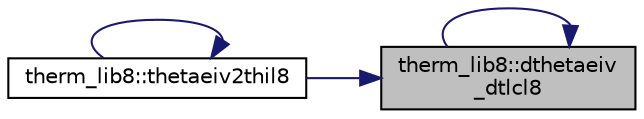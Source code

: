 digraph "therm_lib8::dthetaeiv_dtlcl8"
{
 // LATEX_PDF_SIZE
  edge [fontname="Helvetica",fontsize="10",labelfontname="Helvetica",labelfontsize="10"];
  node [fontname="Helvetica",fontsize="10",shape=record];
  rankdir="RL";
  Node1 [label="therm_lib8::dthetaeiv\l_dtlcl8",height=0.2,width=0.4,color="black", fillcolor="grey75", style="filled", fontcolor="black",tooltip=" "];
  Node1 -> Node1 [dir="back",color="midnightblue",fontsize="10",style="solid"];
  Node1 -> Node2 [dir="back",color="midnightblue",fontsize="10",style="solid"];
  Node2 [label="therm_lib8::thetaeiv2thil8",height=0.2,width=0.4,color="black", fillcolor="white", style="filled",URL="$namespacetherm__lib8.html#aeb2f84da15d0d99455778580d72dbde5",tooltip=" "];
  Node2 -> Node2 [dir="back",color="midnightblue",fontsize="10",style="solid"];
}
